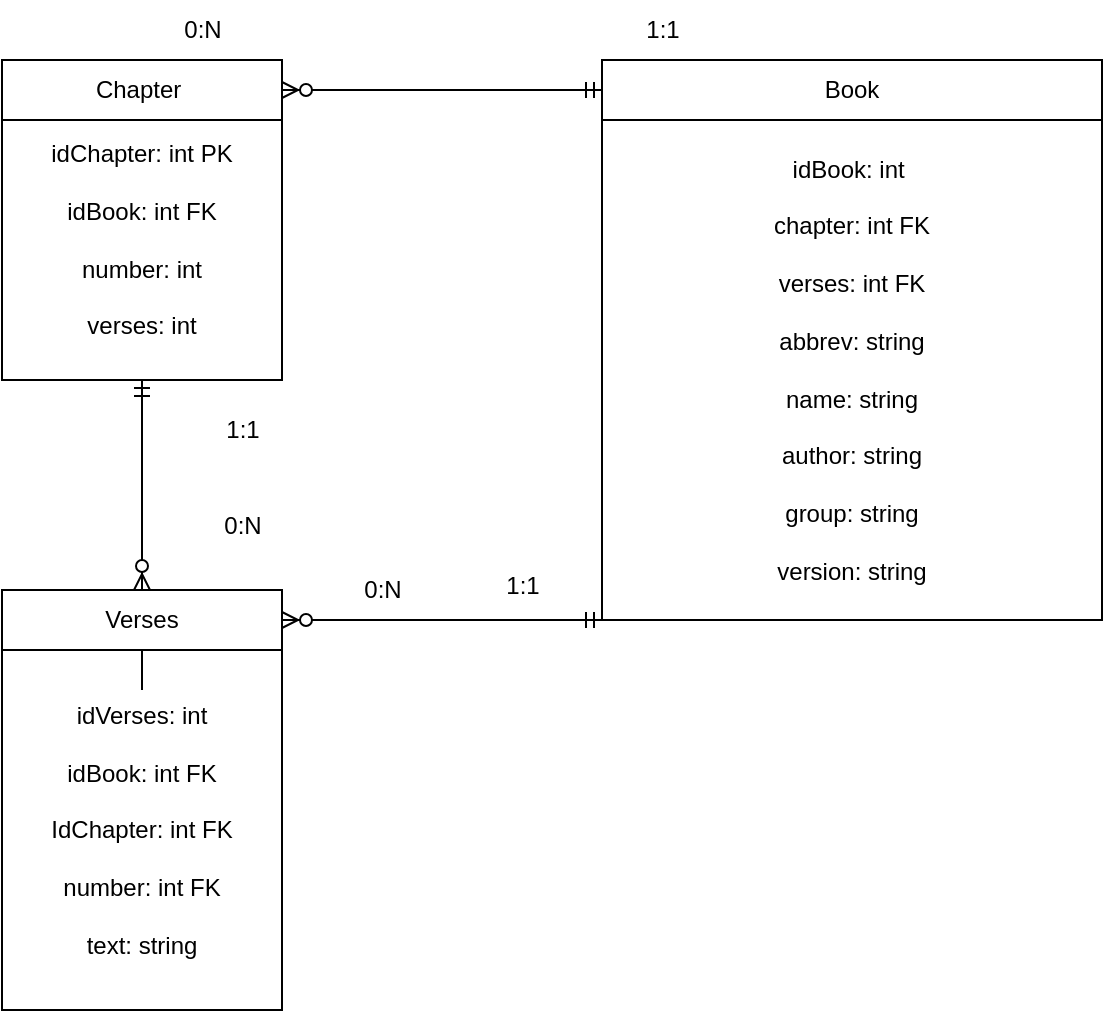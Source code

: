 <mxfile version="21.2.6" type="github">
  <diagram name="Página-1" id="cBHitbyBDrqBslc3NNqO">
    <mxGraphModel dx="1400" dy="605" grid="1" gridSize="10" guides="1" tooltips="1" connect="1" arrows="1" fold="1" page="1" pageScale="1" pageWidth="827" pageHeight="1169" math="0" shadow="0">
      <root>
        <mxCell id="0" />
        <mxCell id="1" parent="0" />
        <mxCell id="TGBSjRxM76Z1SRt9daBB-1" value="idChapter: int PK&lt;br&gt;&lt;br&gt;idBook: int FK&lt;br&gt;&lt;br&gt;number: int&lt;br&gt;&lt;br&gt;verses: int" style="whiteSpace=wrap;html=1;aspect=fixed;" vertex="1" parent="1">
          <mxGeometry x="190" y="130" width="140" height="140" as="geometry" />
        </mxCell>
        <mxCell id="TGBSjRxM76Z1SRt9daBB-2" value="Chapter&lt;span style=&quot;white-space: pre;&quot;&gt;	&lt;/span&gt;" style="rounded=0;whiteSpace=wrap;html=1;" vertex="1" parent="1">
          <mxGeometry x="190" y="110" width="140" height="30" as="geometry" />
        </mxCell>
        <mxCell id="TGBSjRxM76Z1SRt9daBB-4" value="idBook: int&amp;nbsp;&lt;br&gt;&lt;br&gt;chapter: int FK&lt;br&gt;&lt;br&gt;verses: int FK&lt;br&gt;&lt;br&gt;abbrev: string&lt;br&gt;&lt;br&gt;name: string&lt;br&gt;&lt;br&gt;author: string&lt;br&gt;&lt;br&gt;group: string&lt;br&gt;&lt;br&gt;version: string" style="whiteSpace=wrap;html=1;aspect=fixed;" vertex="1" parent="1">
          <mxGeometry x="490" y="140" width="250" height="250" as="geometry" />
        </mxCell>
        <mxCell id="TGBSjRxM76Z1SRt9daBB-5" value="Book" style="rounded=0;whiteSpace=wrap;html=1;" vertex="1" parent="1">
          <mxGeometry x="490" y="110" width="250" height="30" as="geometry" />
        </mxCell>
        <mxCell id="TGBSjRxM76Z1SRt9daBB-8" value="idVerses: int&lt;br&gt;&lt;br&gt;idBook: int FK&lt;br&gt;&lt;br&gt;IdChapter: int FK&lt;br&gt;&lt;br&gt;number: int FK&lt;br&gt;&lt;br&gt;text: string" style="rounded=0;whiteSpace=wrap;html=1;" vertex="1" parent="1">
          <mxGeometry x="190" y="405" width="140" height="180" as="geometry" />
        </mxCell>
        <mxCell id="TGBSjRxM76Z1SRt9daBB-31" style="edgeStyle=orthogonalEdgeStyle;rounded=0;orthogonalLoop=1;jettySize=auto;html=1;" edge="1" parent="1" source="TGBSjRxM76Z1SRt9daBB-9" target="TGBSjRxM76Z1SRt9daBB-8">
          <mxGeometry relative="1" as="geometry" />
        </mxCell>
        <mxCell id="TGBSjRxM76Z1SRt9daBB-9" value="Verses" style="rounded=0;whiteSpace=wrap;html=1;" vertex="1" parent="1">
          <mxGeometry x="190" y="375" width="140" height="30" as="geometry" />
        </mxCell>
        <mxCell id="TGBSjRxM76Z1SRt9daBB-14" value="1:1" style="text;html=1;align=center;verticalAlign=middle;resizable=0;points=[];autosize=1;strokeColor=none;fillColor=none;" vertex="1" parent="1">
          <mxGeometry x="500" y="80" width="40" height="30" as="geometry" />
        </mxCell>
        <mxCell id="TGBSjRxM76Z1SRt9daBB-15" value="0:N" style="text;html=1;align=center;verticalAlign=middle;resizable=0;points=[];autosize=1;strokeColor=none;fillColor=none;" vertex="1" parent="1">
          <mxGeometry x="270" y="80" width="40" height="30" as="geometry" />
        </mxCell>
        <mxCell id="TGBSjRxM76Z1SRt9daBB-18" value="" style="edgeStyle=entityRelationEdgeStyle;fontSize=12;html=1;endArrow=ERzeroToMany;startArrow=ERmandOne;rounded=0;exitX=0;exitY=0.5;exitDx=0;exitDy=0;entryX=1;entryY=0.5;entryDx=0;entryDy=0;" edge="1" parent="1" source="TGBSjRxM76Z1SRt9daBB-5" target="TGBSjRxM76Z1SRt9daBB-2">
          <mxGeometry width="100" height="100" relative="1" as="geometry">
            <mxPoint x="80" y="310" as="sourcePoint" />
            <mxPoint x="180" y="210" as="targetPoint" />
          </mxGeometry>
        </mxCell>
        <mxCell id="TGBSjRxM76Z1SRt9daBB-19" value="1:1" style="text;html=1;align=center;verticalAlign=middle;resizable=0;points=[];autosize=1;strokeColor=none;fillColor=none;" vertex="1" parent="1">
          <mxGeometry x="430" y="358" width="40" height="30" as="geometry" />
        </mxCell>
        <mxCell id="TGBSjRxM76Z1SRt9daBB-20" value="0:N" style="text;html=1;align=center;verticalAlign=middle;resizable=0;points=[];autosize=1;strokeColor=none;fillColor=none;" vertex="1" parent="1">
          <mxGeometry x="360" y="360" width="40" height="30" as="geometry" />
        </mxCell>
        <mxCell id="TGBSjRxM76Z1SRt9daBB-23" value="" style="edgeStyle=entityRelationEdgeStyle;fontSize=12;html=1;endArrow=ERzeroToMany;startArrow=ERmandOne;rounded=0;entryX=1;entryY=0.5;entryDx=0;entryDy=0;exitX=0;exitY=1;exitDx=0;exitDy=0;" edge="1" parent="1" source="TGBSjRxM76Z1SRt9daBB-4" target="TGBSjRxM76Z1SRt9daBB-9">
          <mxGeometry width="100" height="100" relative="1" as="geometry">
            <mxPoint x="420" y="340" as="sourcePoint" />
            <mxPoint x="520" y="240" as="targetPoint" />
          </mxGeometry>
        </mxCell>
        <mxCell id="TGBSjRxM76Z1SRt9daBB-24" value="1:1" style="text;html=1;align=center;verticalAlign=middle;resizable=0;points=[];autosize=1;strokeColor=none;fillColor=none;" vertex="1" parent="1">
          <mxGeometry x="290" y="280" width="40" height="30" as="geometry" />
        </mxCell>
        <mxCell id="TGBSjRxM76Z1SRt9daBB-25" value="0:N" style="text;html=1;align=center;verticalAlign=middle;resizable=0;points=[];autosize=1;strokeColor=none;fillColor=none;" vertex="1" parent="1">
          <mxGeometry x="290" y="328" width="40" height="30" as="geometry" />
        </mxCell>
        <mxCell id="TGBSjRxM76Z1SRt9daBB-30" value="" style="fontSize=12;html=1;endArrow=ERzeroToMany;startArrow=ERmandOne;rounded=0;exitX=0.5;exitY=1;exitDx=0;exitDy=0;entryX=0.5;entryY=0;entryDx=0;entryDy=0;" edge="1" parent="1" source="TGBSjRxM76Z1SRt9daBB-1" target="TGBSjRxM76Z1SRt9daBB-9">
          <mxGeometry width="100" height="100" relative="1" as="geometry">
            <mxPoint x="10" y="420" as="sourcePoint" />
            <mxPoint x="120" y="460" as="targetPoint" />
          </mxGeometry>
        </mxCell>
      </root>
    </mxGraphModel>
  </diagram>
</mxfile>
